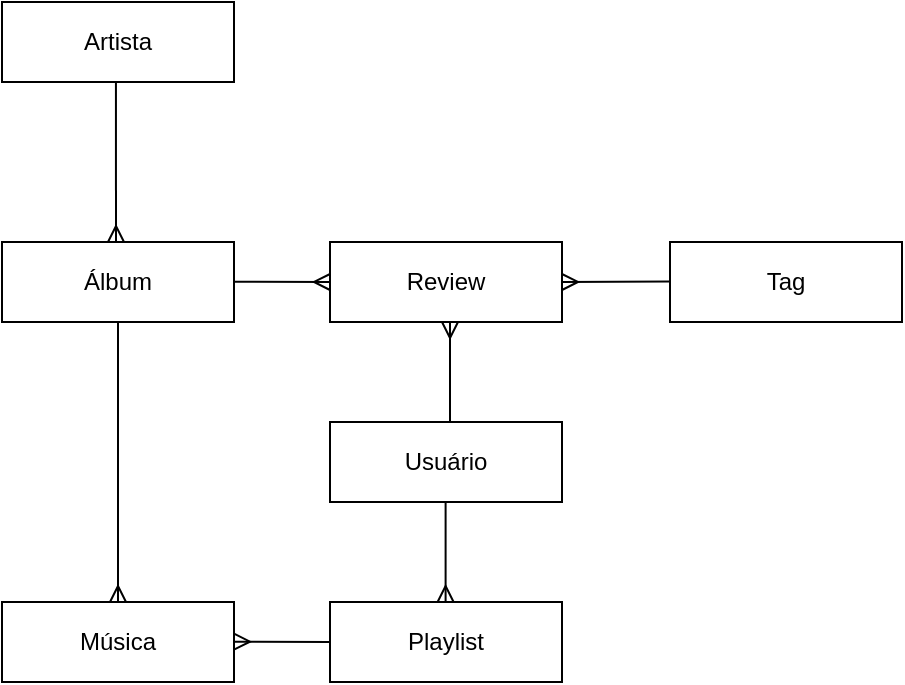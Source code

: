 <mxfile version="28.2.8">
  <diagram name="Página-1" id="g66wc-3yDGLsgSv-LL70">
    <mxGraphModel dx="815" dy="428" grid="1" gridSize="10" guides="1" tooltips="1" connect="1" arrows="1" fold="1" page="1" pageScale="1" pageWidth="827" pageHeight="1169" math="0" shadow="0">
      <root>
        <mxCell id="0" />
        <mxCell id="1" parent="0" />
        <mxCell id="9iA9CJVX4aUKCYg15hFe-1" value="Música" style="whiteSpace=wrap;html=1;align=center;" parent="1" vertex="1">
          <mxGeometry x="356" y="400" width="116" height="40" as="geometry" />
        </mxCell>
        <mxCell id="9iA9CJVX4aUKCYg15hFe-2" value="Álbum" style="whiteSpace=wrap;html=1;align=center;" parent="1" vertex="1">
          <mxGeometry x="356" y="220" width="116" height="40" as="geometry" />
        </mxCell>
        <mxCell id="9iA9CJVX4aUKCYg15hFe-3" value="Artista" style="whiteSpace=wrap;html=1;align=center;" parent="1" vertex="1">
          <mxGeometry x="356" y="100" width="116" height="40" as="geometry" />
        </mxCell>
        <mxCell id="9iA9CJVX4aUKCYg15hFe-4" value="Review" style="whiteSpace=wrap;html=1;align=center;" parent="1" vertex="1">
          <mxGeometry x="520" y="220" width="116" height="40" as="geometry" />
        </mxCell>
        <mxCell id="9iA9CJVX4aUKCYg15hFe-7" value="Playlist" style="whiteSpace=wrap;html=1;align=center;" parent="1" vertex="1">
          <mxGeometry x="520" y="400" width="116" height="40" as="geometry" />
        </mxCell>
        <mxCell id="9iA9CJVX4aUKCYg15hFe-8" value="Usuário" style="whiteSpace=wrap;html=1;align=center;" parent="1" vertex="1">
          <mxGeometry x="520" y="310" width="116" height="40" as="geometry" />
        </mxCell>
        <mxCell id="9iA9CJVX4aUKCYg15hFe-21" value="" style="fontSize=12;html=1;endArrow=ERmany;rounded=0;" parent="1" edge="1">
          <mxGeometry width="100" height="100" relative="1" as="geometry">
            <mxPoint x="580" y="310" as="sourcePoint" />
            <mxPoint x="580" y="260" as="targetPoint" />
          </mxGeometry>
        </mxCell>
        <mxCell id="9iA9CJVX4aUKCYg15hFe-22" value="" style="fontSize=12;html=1;endArrow=none;rounded=0;startArrow=ERmany;startFill=0;endFill=0;" parent="1" edge="1">
          <mxGeometry width="100" height="100" relative="1" as="geometry">
            <mxPoint x="577.8" y="400" as="sourcePoint" />
            <mxPoint x="577.8" y="350" as="targetPoint" />
          </mxGeometry>
        </mxCell>
        <mxCell id="9iA9CJVX4aUKCYg15hFe-23" value="" style="fontSize=12;html=1;endArrow=none;rounded=0;startArrow=ERmany;startFill=0;endFill=0;exitX=0.5;exitY=0;exitDx=0;exitDy=0;" parent="1" source="9iA9CJVX4aUKCYg15hFe-1" edge="1">
          <mxGeometry width="100" height="100" relative="1" as="geometry">
            <mxPoint x="414" y="310" as="sourcePoint" />
            <mxPoint x="414" y="260" as="targetPoint" />
          </mxGeometry>
        </mxCell>
        <mxCell id="9iA9CJVX4aUKCYg15hFe-24" value="" style="fontSize=12;html=1;endArrow=none;rounded=0;startArrow=ERmany;startFill=0;endFill=0;exitX=0.5;exitY=0;exitDx=0;exitDy=0;entryX=0.491;entryY=1.004;entryDx=0;entryDy=0;entryPerimeter=0;" parent="1" target="9iA9CJVX4aUKCYg15hFe-3" edge="1">
          <mxGeometry width="100" height="100" relative="1" as="geometry">
            <mxPoint x="413" y="220" as="sourcePoint" />
            <mxPoint x="413" y="80" as="targetPoint" />
          </mxGeometry>
        </mxCell>
        <mxCell id="9iA9CJVX4aUKCYg15hFe-25" value="" style="fontSize=12;html=1;endArrow=none;rounded=0;startArrow=ERmany;startFill=0;endFill=0;exitX=0;exitY=0.5;exitDx=0;exitDy=0;" parent="1" source="9iA9CJVX4aUKCYg15hFe-4" edge="1">
          <mxGeometry width="100" height="100" relative="1" as="geometry">
            <mxPoint x="510" y="239.83" as="sourcePoint" />
            <mxPoint x="472" y="239.83" as="targetPoint" />
          </mxGeometry>
        </mxCell>
        <mxCell id="9iA9CJVX4aUKCYg15hFe-26" value="" style="fontSize=12;html=1;endArrow=ERmany;rounded=0;startArrow=none;startFill=0;endFill=0;exitX=0;exitY=0.5;exitDx=0;exitDy=0;" parent="1" edge="1">
          <mxGeometry width="100" height="100" relative="1" as="geometry">
            <mxPoint x="520" y="420" as="sourcePoint" />
            <mxPoint x="472" y="419.83" as="targetPoint" />
          </mxGeometry>
        </mxCell>
        <mxCell id="AXvxv3KPQBpavg60CDvg-3" value="Tag" style="whiteSpace=wrap;html=1;align=center;" parent="1" vertex="1">
          <mxGeometry x="690" y="220" width="116" height="40" as="geometry" />
        </mxCell>
        <mxCell id="AXvxv3KPQBpavg60CDvg-4" value="" style="fontSize=12;html=1;endArrow=ERmany;rounded=0;startArrow=none;startFill=0;endFill=0;exitX=0;exitY=0.5;exitDx=0;exitDy=0;entryX=1;entryY=0.5;entryDx=0;entryDy=0;" parent="1" target="9iA9CJVX4aUKCYg15hFe-4" edge="1">
          <mxGeometry width="100" height="100" relative="1" as="geometry">
            <mxPoint x="690" y="239.79" as="sourcePoint" />
            <mxPoint x="642" y="239.62" as="targetPoint" />
          </mxGeometry>
        </mxCell>
      </root>
    </mxGraphModel>
  </diagram>
</mxfile>
